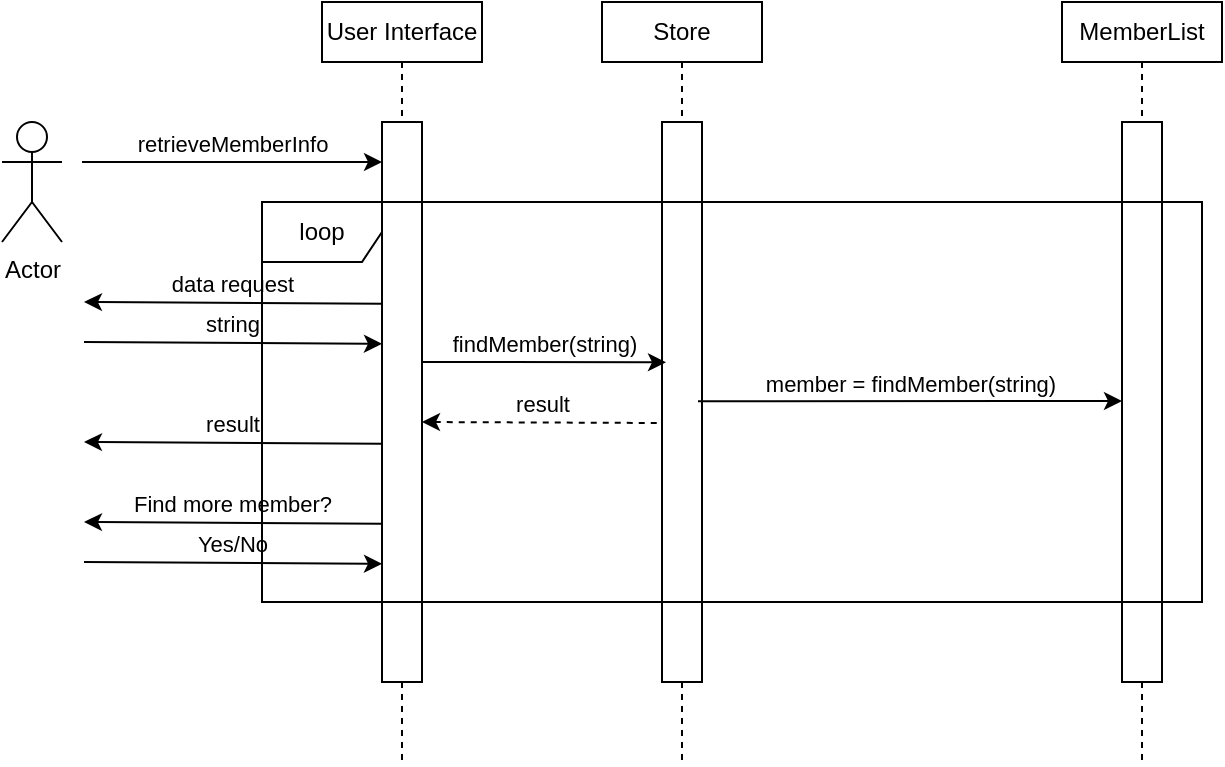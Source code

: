 <mxfile version="14.5.3" type="github">
  <diagram id="0di0lFyNLbhq4wlqugim" name="Page-1">
    <mxGraphModel dx="1422" dy="794" grid="1" gridSize="10" guides="1" tooltips="1" connect="1" arrows="1" fold="1" page="1" pageScale="1" pageWidth="850" pageHeight="1100" math="0" shadow="0">
      <root>
        <mxCell id="0" />
        <mxCell id="1" parent="0" />
        <mxCell id="Az7VefVuqN5rcJI2EuHU-1" value="Actor" style="shape=umlActor;verticalLabelPosition=bottom;verticalAlign=top;html=1;outlineConnect=0;" vertex="1" parent="1">
          <mxGeometry x="60" y="80" width="30" height="60" as="geometry" />
        </mxCell>
        <mxCell id="Az7VefVuqN5rcJI2EuHU-21" style="edgeStyle=orthogonalEdgeStyle;rounded=0;orthogonalLoop=1;jettySize=auto;html=1;exitX=0.5;exitY=1;exitDx=0;exitDy=0;entryX=0.5;entryY=0;entryDx=0;entryDy=0;startArrow=none;startFill=0;endArrow=none;endFill=0;dashed=1;" edge="1" parent="1" source="Az7VefVuqN5rcJI2EuHU-2" target="Az7VefVuqN5rcJI2EuHU-15">
          <mxGeometry relative="1" as="geometry" />
        </mxCell>
        <mxCell id="Az7VefVuqN5rcJI2EuHU-2" value="User Interface" style="rounded=0;whiteSpace=wrap;html=1;" vertex="1" parent="1">
          <mxGeometry x="220" y="20" width="80" height="30" as="geometry" />
        </mxCell>
        <mxCell id="Az7VefVuqN5rcJI2EuHU-13" value="retrieveMemberInfo" style="endArrow=classic;html=1;verticalAlign=bottom;" edge="1" parent="1">
          <mxGeometry relative="1" as="geometry">
            <mxPoint x="100" y="100" as="sourcePoint" />
            <mxPoint x="250" y="100" as="targetPoint" />
            <Array as="points" />
          </mxGeometry>
        </mxCell>
        <mxCell id="Az7VefVuqN5rcJI2EuHU-36" style="edgeStyle=orthogonalEdgeStyle;rounded=0;orthogonalLoop=1;jettySize=auto;html=1;exitX=0.5;exitY=1;exitDx=0;exitDy=0;dashed=1;startArrow=none;startFill=0;endArrow=none;endFill=0;" edge="1" parent="1" source="Az7VefVuqN5rcJI2EuHU-15">
          <mxGeometry relative="1" as="geometry">
            <mxPoint x="260" y="400" as="targetPoint" />
          </mxGeometry>
        </mxCell>
        <mxCell id="Az7VefVuqN5rcJI2EuHU-15" value="" style="rounded=0;whiteSpace=wrap;html=1;" vertex="1" parent="1">
          <mxGeometry x="250" y="80" width="20" height="280" as="geometry" />
        </mxCell>
        <mxCell id="Az7VefVuqN5rcJI2EuHU-16" value="data request" style="endArrow=none;html=1;verticalAlign=bottom;entryX=-0.05;entryY=0.039;entryDx=0;entryDy=0;entryPerimeter=0;startArrow=classic;startFill=1;endFill=0;" edge="1" parent="1">
          <mxGeometry relative="1" as="geometry">
            <mxPoint x="101" y="170" as="sourcePoint" />
            <mxPoint x="250" y="170.92" as="targetPoint" />
            <Array as="points" />
          </mxGeometry>
        </mxCell>
        <mxCell id="Az7VefVuqN5rcJI2EuHU-17" value="string" style="endArrow=classic;html=1;verticalAlign=bottom;entryX=-0.05;entryY=0.039;entryDx=0;entryDy=0;entryPerimeter=0;" edge="1" parent="1">
          <mxGeometry relative="1" as="geometry">
            <mxPoint x="101" y="190" as="sourcePoint" />
            <mxPoint x="250" y="190.92" as="targetPoint" />
            <Array as="points" />
          </mxGeometry>
        </mxCell>
        <mxCell id="Az7VefVuqN5rcJI2EuHU-24" style="edgeStyle=orthogonalEdgeStyle;rounded=0;orthogonalLoop=1;jettySize=auto;html=1;exitX=0.5;exitY=1;exitDx=0;exitDy=0;entryX=0.5;entryY=0;entryDx=0;entryDy=0;dashed=1;startArrow=none;startFill=0;endArrow=none;endFill=0;" edge="1" parent="1" source="Az7VefVuqN5rcJI2EuHU-22" target="Az7VefVuqN5rcJI2EuHU-23">
          <mxGeometry relative="1" as="geometry" />
        </mxCell>
        <mxCell id="Az7VefVuqN5rcJI2EuHU-22" value="Store" style="rounded=0;whiteSpace=wrap;html=1;" vertex="1" parent="1">
          <mxGeometry x="360" y="20" width="80" height="30" as="geometry" />
        </mxCell>
        <mxCell id="Az7VefVuqN5rcJI2EuHU-37" style="edgeStyle=orthogonalEdgeStyle;rounded=0;orthogonalLoop=1;jettySize=auto;html=1;exitX=0.5;exitY=1;exitDx=0;exitDy=0;dashed=1;startArrow=none;startFill=0;endArrow=none;endFill=0;" edge="1" parent="1" source="Az7VefVuqN5rcJI2EuHU-23">
          <mxGeometry relative="1" as="geometry">
            <mxPoint x="400" y="400" as="targetPoint" />
          </mxGeometry>
        </mxCell>
        <mxCell id="Az7VefVuqN5rcJI2EuHU-23" value="" style="rounded=0;whiteSpace=wrap;html=1;" vertex="1" parent="1">
          <mxGeometry x="390" y="80" width="20" height="280" as="geometry" />
        </mxCell>
        <mxCell id="Az7VefVuqN5rcJI2EuHU-25" value="findMember(string)" style="endArrow=classic;html=1;verticalAlign=bottom;entryX=0.1;entryY=0.429;entryDx=0;entryDy=0;entryPerimeter=0;" edge="1" parent="1" target="Az7VefVuqN5rcJI2EuHU-23">
          <mxGeometry relative="1" as="geometry">
            <mxPoint x="270" y="200" as="sourcePoint" />
            <mxPoint x="380" y="200" as="targetPoint" />
            <Array as="points" />
          </mxGeometry>
        </mxCell>
        <mxCell id="Az7VefVuqN5rcJI2EuHU-28" style="edgeStyle=orthogonalEdgeStyle;rounded=0;orthogonalLoop=1;jettySize=auto;html=1;exitX=0.5;exitY=1;exitDx=0;exitDy=0;entryX=0.5;entryY=0;entryDx=0;entryDy=0;dashed=1;startArrow=none;startFill=0;endArrow=none;endFill=0;" edge="1" parent="1" source="Az7VefVuqN5rcJI2EuHU-26" target="Az7VefVuqN5rcJI2EuHU-27">
          <mxGeometry relative="1" as="geometry" />
        </mxCell>
        <mxCell id="Az7VefVuqN5rcJI2EuHU-26" value="MemberList" style="rounded=0;whiteSpace=wrap;html=1;" vertex="1" parent="1">
          <mxGeometry x="590" y="20" width="80" height="30" as="geometry" />
        </mxCell>
        <mxCell id="Az7VefVuqN5rcJI2EuHU-38" style="edgeStyle=orthogonalEdgeStyle;rounded=0;orthogonalLoop=1;jettySize=auto;html=1;exitX=0.5;exitY=1;exitDx=0;exitDy=0;dashed=1;startArrow=none;startFill=0;endArrow=none;endFill=0;" edge="1" parent="1" source="Az7VefVuqN5rcJI2EuHU-27">
          <mxGeometry relative="1" as="geometry">
            <mxPoint x="630" y="400" as="targetPoint" />
          </mxGeometry>
        </mxCell>
        <mxCell id="Az7VefVuqN5rcJI2EuHU-27" value="" style="rounded=0;whiteSpace=wrap;html=1;" vertex="1" parent="1">
          <mxGeometry x="620" y="80" width="20" height="280" as="geometry" />
        </mxCell>
        <mxCell id="Az7VefVuqN5rcJI2EuHU-29" value="member = findMember(string)" style="endArrow=classic;html=1;verticalAlign=bottom;" edge="1" parent="1">
          <mxGeometry relative="1" as="geometry">
            <mxPoint x="408" y="219.62" as="sourcePoint" />
            <mxPoint x="620" y="219.5" as="targetPoint" />
            <Array as="points" />
          </mxGeometry>
        </mxCell>
        <mxCell id="Az7VefVuqN5rcJI2EuHU-30" value="result" style="endArrow=none;html=1;verticalAlign=bottom;startArrow=classic;startFill=1;endFill=0;dashed=1;" edge="1" parent="1">
          <mxGeometry relative="1" as="geometry">
            <mxPoint x="270" y="230" as="sourcePoint" />
            <mxPoint x="390" y="230.5" as="targetPoint" />
            <Array as="points" />
          </mxGeometry>
        </mxCell>
        <mxCell id="Az7VefVuqN5rcJI2EuHU-31" value="result" style="endArrow=none;html=1;verticalAlign=bottom;entryX=-0.05;entryY=0.039;entryDx=0;entryDy=0;entryPerimeter=0;startArrow=classic;startFill=1;endFill=0;" edge="1" parent="1">
          <mxGeometry relative="1" as="geometry">
            <mxPoint x="101" y="240" as="sourcePoint" />
            <mxPoint x="250" y="240.92" as="targetPoint" />
            <Array as="points" />
          </mxGeometry>
        </mxCell>
        <mxCell id="Az7VefVuqN5rcJI2EuHU-32" value="Find more member?" style="endArrow=none;html=1;verticalAlign=bottom;entryX=-0.05;entryY=0.039;entryDx=0;entryDy=0;entryPerimeter=0;startArrow=classic;startFill=1;endFill=0;" edge="1" parent="1">
          <mxGeometry relative="1" as="geometry">
            <mxPoint x="101" y="280" as="sourcePoint" />
            <mxPoint x="250" y="280.92" as="targetPoint" />
            <Array as="points" />
          </mxGeometry>
        </mxCell>
        <mxCell id="Az7VefVuqN5rcJI2EuHU-33" value="Yes/No" style="endArrow=classic;html=1;verticalAlign=bottom;entryX=-0.05;entryY=0.039;entryDx=0;entryDy=0;entryPerimeter=0;" edge="1" parent="1">
          <mxGeometry relative="1" as="geometry">
            <mxPoint x="101" y="300" as="sourcePoint" />
            <mxPoint x="250" y="300.92" as="targetPoint" />
            <Array as="points" />
          </mxGeometry>
        </mxCell>
        <mxCell id="Az7VefVuqN5rcJI2EuHU-34" value="loop" style="shape=umlFrame;whiteSpace=wrap;html=1;" vertex="1" parent="1">
          <mxGeometry x="190" y="120" width="470" height="200" as="geometry" />
        </mxCell>
      </root>
    </mxGraphModel>
  </diagram>
</mxfile>

